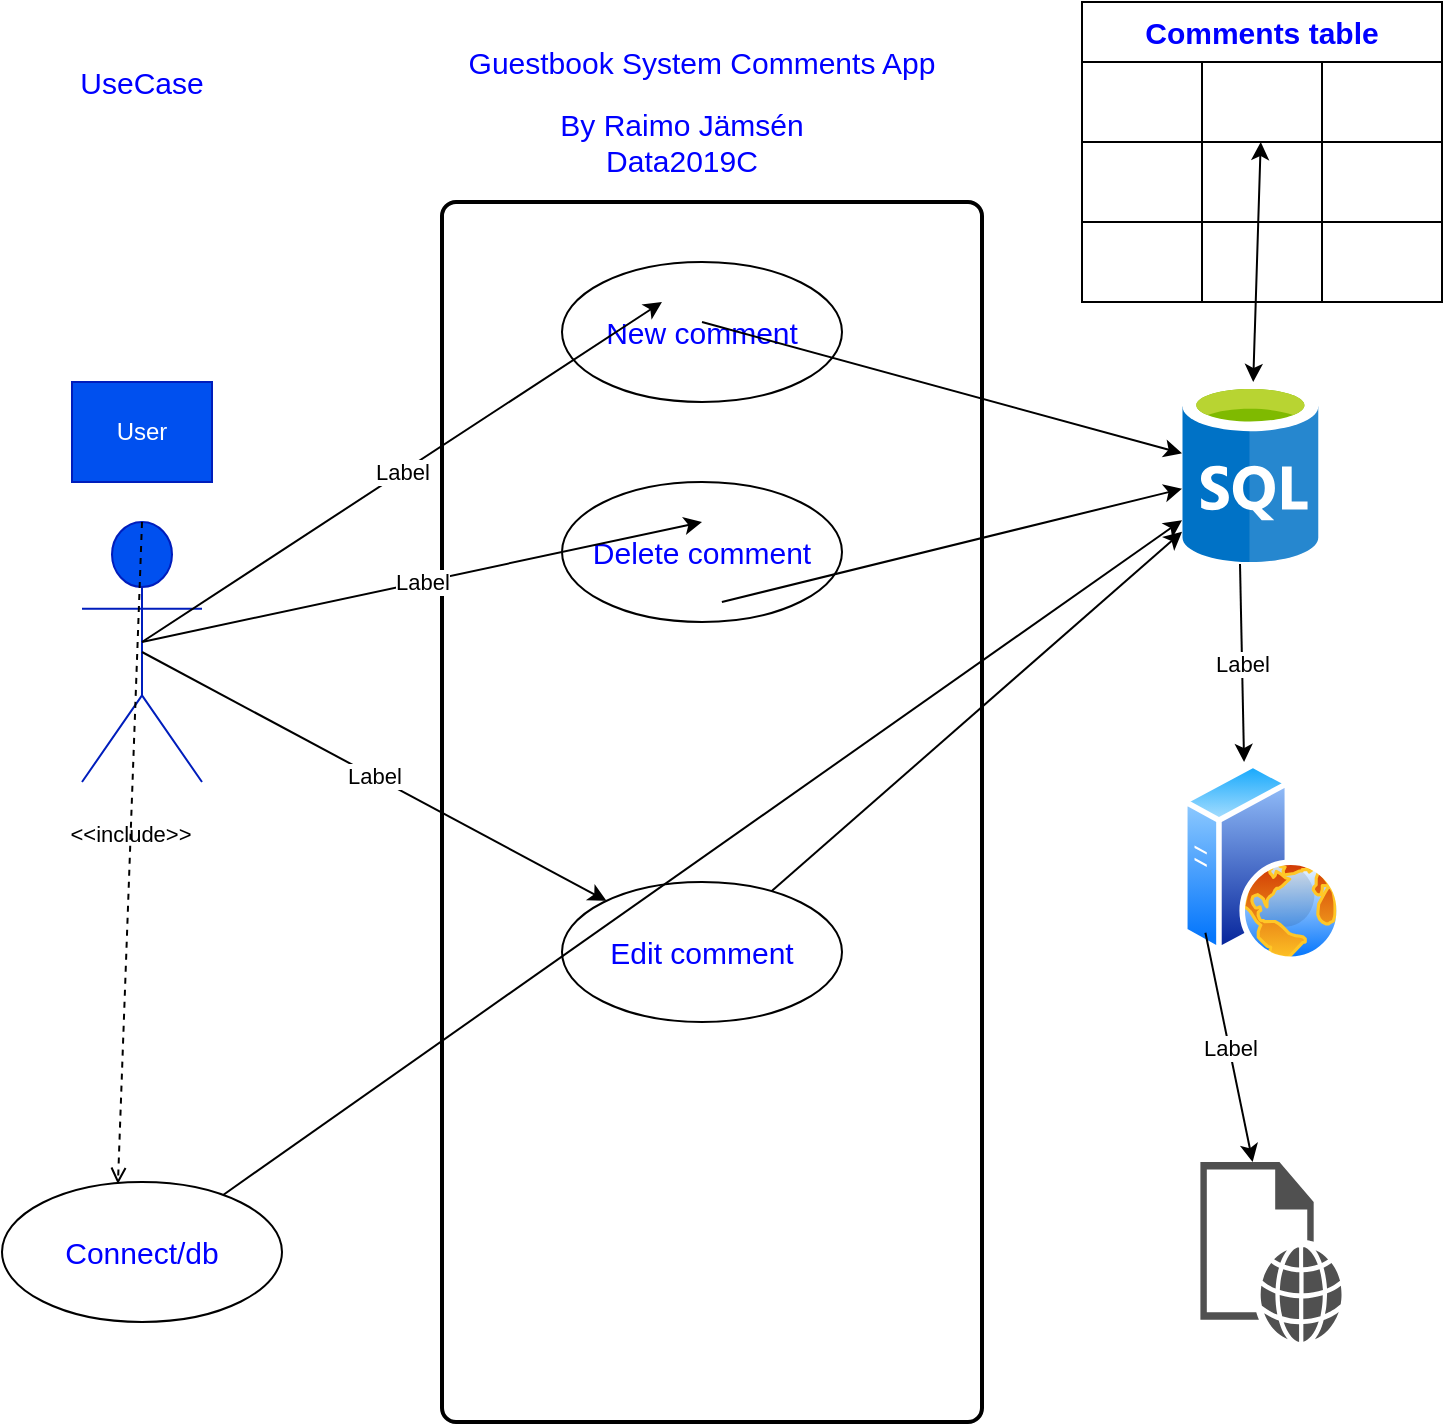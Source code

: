 <mxfile version="14.1.8" type="device"><diagram id="IKmD0fWMbBT1iy6hPiD3" name="Sivu-1"><mxGraphModel dx="1086" dy="806" grid="1" gridSize="10" guides="1" tooltips="1" connect="1" arrows="1" fold="1" page="1" pageScale="1" pageWidth="827" pageHeight="1169" math="0" shadow="0"><root><mxCell id="0"/><mxCell id="1" parent="0"/><mxCell id="Ljb6czTQdfI1nGDwGRRX-4" value="Actor" style="shape=umlActor;verticalLabelPosition=bottom;verticalAlign=top;html=1;outlineConnect=0;fillColor=#0050ef;strokeColor=#001DBC;fontColor=#ffffff;" parent="1" vertex="1"><mxGeometry x="70" y="270" width="60" height="130" as="geometry"/></mxCell><mxCell id="Ljb6czTQdfI1nGDwGRRX-5" value="User" style="text;html=1;strokeColor=#001DBC;fillColor=#0050ef;align=center;verticalAlign=middle;whiteSpace=wrap;rounded=0;fontColor=#ffffff;" parent="1" vertex="1"><mxGeometry x="65" y="200" width="70" height="50" as="geometry"/></mxCell><mxCell id="Ljb6czTQdfI1nGDwGRRX-8" value="" style="rounded=1;whiteSpace=wrap;html=1;absoluteArcSize=1;arcSize=14;strokeWidth=2;" parent="1" vertex="1"><mxGeometry x="250" y="110" width="270" height="610" as="geometry"/></mxCell><mxCell id="Ljb6czTQdfI1nGDwGRRX-9" value="Guestbook System Comments App" style="text;html=1;strokeColor=none;fillColor=none;align=center;verticalAlign=middle;whiteSpace=wrap;rounded=0;fontSize=15;fontColor=#0000FF;" parent="1" vertex="1"><mxGeometry x="260" y="20" width="240" height="40" as="geometry"/></mxCell><mxCell id="Ljb6czTQdfI1nGDwGRRX-11" value="New comment" style="ellipse;whiteSpace=wrap;html=1;fontSize=15;fontColor=#0000FF;" parent="1" vertex="1"><mxGeometry x="310" y="140" width="140" height="70" as="geometry"/></mxCell><mxCell id="Ljb6czTQdfI1nGDwGRRX-12" value="Delete comment" style="ellipse;whiteSpace=wrap;html=1;fontSize=15;fontColor=#0000FF;" parent="1" vertex="1"><mxGeometry x="310" y="250" width="140" height="70" as="geometry"/></mxCell><mxCell id="Ljb6czTQdfI1nGDwGRRX-13" value="Edit comment" style="ellipse;whiteSpace=wrap;html=1;fontSize=15;fontColor=#0000FF;" parent="1" vertex="1"><mxGeometry x="310" y="450" width="140" height="70" as="geometry"/></mxCell><mxCell id="Ljb6czTQdfI1nGDwGRRX-14" value="" style="aspect=fixed;html=1;points=[];align=center;image;fontSize=12;image=img/lib/mscae/SQL_Database_generic.svg;" parent="1" vertex="1"><mxGeometry x="620" y="200" width="68.4" height="90" as="geometry"/></mxCell><mxCell id="Ljb6czTQdfI1nGDwGRRX-20" value="By Raimo Jämsén Data2019C" style="text;html=1;strokeColor=none;fillColor=none;align=center;verticalAlign=middle;whiteSpace=wrap;rounded=0;fontSize=15;fontColor=#0000FF;" parent="1" vertex="1"><mxGeometry x="280" y="70" width="180" height="20" as="geometry"/></mxCell><mxCell id="Ljb6czTQdfI1nGDwGRRX-21" value="" style="aspect=fixed;perimeter=ellipsePerimeter;html=1;align=center;shadow=0;dashed=0;spacingTop=3;image;image=img/lib/active_directory/web_server.svg;fontSize=15;fontColor=#0000FF;" parent="1" vertex="1"><mxGeometry x="620" y="390" width="80" height="100" as="geometry"/></mxCell><mxCell id="Ljb6czTQdfI1nGDwGRRX-22" value="" style="pointerEvents=1;shadow=0;dashed=0;html=1;strokeColor=none;fillColor=#505050;labelPosition=center;verticalLabelPosition=bottom;verticalAlign=top;outlineConnect=0;align=center;shape=mxgraph.office.concepts.web_page;fontSize=15;fontColor=#0000FF;" parent="1" vertex="1"><mxGeometry x="629.2" y="590" width="70.8" height="90" as="geometry"/></mxCell><mxCell id="Ljb6czTQdfI1nGDwGRRX-23" value="" style="endArrow=classic;html=1;fontSize=15;fontColor=#0000FF;entryX=0.357;entryY=0.286;entryDx=0;entryDy=0;entryPerimeter=0;" parent="1" target="Ljb6czTQdfI1nGDwGRRX-11" edge="1"><mxGeometry relative="1" as="geometry"><mxPoint x="100" y="330" as="sourcePoint"/><mxPoint x="200" y="330" as="targetPoint"/></mxGeometry></mxCell><mxCell id="Ljb6czTQdfI1nGDwGRRX-24" value="Label" style="edgeLabel;resizable=0;html=1;align=center;verticalAlign=middle;" parent="Ljb6czTQdfI1nGDwGRRX-23" connectable="0" vertex="1"><mxGeometry relative="1" as="geometry"/></mxCell><mxCell id="Ljb6czTQdfI1nGDwGRRX-25" value="" style="endArrow=classic;html=1;fontSize=15;fontColor=#0000FF;entryX=0.5;entryY=0.286;entryDx=0;entryDy=0;entryPerimeter=0;" parent="1" target="Ljb6czTQdfI1nGDwGRRX-12" edge="1"><mxGeometry relative="1" as="geometry"><mxPoint x="100" y="330" as="sourcePoint"/><mxPoint x="460" y="380" as="targetPoint"/></mxGeometry></mxCell><mxCell id="Ljb6czTQdfI1nGDwGRRX-26" value="Label" style="edgeLabel;resizable=0;html=1;align=center;verticalAlign=middle;" parent="Ljb6czTQdfI1nGDwGRRX-25" connectable="0" vertex="1"><mxGeometry relative="1" as="geometry"/></mxCell><mxCell id="Ljb6czTQdfI1nGDwGRRX-27" value="" style="endArrow=classic;html=1;fontSize=15;fontColor=#0000FF;exitX=0.5;exitY=0.5;exitDx=0;exitDy=0;exitPerimeter=0;" parent="1" source="Ljb6czTQdfI1nGDwGRRX-4" target="Ljb6czTQdfI1nGDwGRRX-13" edge="1"><mxGeometry relative="1" as="geometry"><mxPoint x="360" y="380" as="sourcePoint"/><mxPoint x="460" y="380" as="targetPoint"/></mxGeometry></mxCell><mxCell id="Ljb6czTQdfI1nGDwGRRX-28" value="Label" style="edgeLabel;resizable=0;html=1;align=center;verticalAlign=middle;" parent="Ljb6czTQdfI1nGDwGRRX-27" connectable="0" vertex="1"><mxGeometry relative="1" as="geometry"/></mxCell><mxCell id="Ljb6czTQdfI1nGDwGRRX-29" value="Comments table" style="shape=table;html=1;whiteSpace=wrap;startSize=30;container=1;collapsible=0;childLayout=tableLayout;fontStyle=1;align=center;fontSize=15;fontColor=#0000FF;" parent="1" vertex="1"><mxGeometry x="570" y="10" width="180" height="150" as="geometry"/></mxCell><mxCell id="Ljb6czTQdfI1nGDwGRRX-30" value="" style="shape=partialRectangle;html=1;whiteSpace=wrap;collapsible=0;dropTarget=0;pointerEvents=0;fillColor=none;top=0;left=0;bottom=0;right=0;points=[[0,0.5],[1,0.5]];portConstraint=eastwest;" parent="Ljb6czTQdfI1nGDwGRRX-29" vertex="1"><mxGeometry y="30" width="180" height="40" as="geometry"/></mxCell><mxCell id="Ljb6czTQdfI1nGDwGRRX-31" value="" style="shape=partialRectangle;html=1;whiteSpace=wrap;connectable=0;fillColor=none;top=0;left=0;bottom=0;right=0;overflow=hidden;" parent="Ljb6czTQdfI1nGDwGRRX-30" vertex="1"><mxGeometry width="60" height="40" as="geometry"/></mxCell><mxCell id="Ljb6czTQdfI1nGDwGRRX-32" value="" style="shape=partialRectangle;html=1;whiteSpace=wrap;connectable=0;fillColor=none;top=0;left=0;bottom=0;right=0;overflow=hidden;" parent="Ljb6czTQdfI1nGDwGRRX-30" vertex="1"><mxGeometry x="60" width="60" height="40" as="geometry"/></mxCell><mxCell id="Ljb6czTQdfI1nGDwGRRX-33" value="" style="shape=partialRectangle;html=1;whiteSpace=wrap;connectable=0;fillColor=none;top=0;left=0;bottom=0;right=0;overflow=hidden;" parent="Ljb6czTQdfI1nGDwGRRX-30" vertex="1"><mxGeometry x="120" width="60" height="40" as="geometry"/></mxCell><mxCell id="Ljb6czTQdfI1nGDwGRRX-34" value="" style="shape=partialRectangle;html=1;whiteSpace=wrap;collapsible=0;dropTarget=0;pointerEvents=0;fillColor=none;top=0;left=0;bottom=0;right=0;points=[[0,0.5],[1,0.5]];portConstraint=eastwest;" parent="Ljb6czTQdfI1nGDwGRRX-29" vertex="1"><mxGeometry y="70" width="180" height="40" as="geometry"/></mxCell><mxCell id="Ljb6czTQdfI1nGDwGRRX-35" value="" style="shape=partialRectangle;html=1;whiteSpace=wrap;connectable=0;fillColor=none;top=0;left=0;bottom=0;right=0;overflow=hidden;" parent="Ljb6czTQdfI1nGDwGRRX-34" vertex="1"><mxGeometry width="60" height="40" as="geometry"/></mxCell><mxCell id="Ljb6czTQdfI1nGDwGRRX-36" value="" style="shape=partialRectangle;html=1;whiteSpace=wrap;connectable=0;fillColor=none;top=0;left=0;bottom=0;right=0;overflow=hidden;" parent="Ljb6czTQdfI1nGDwGRRX-34" vertex="1"><mxGeometry x="60" width="60" height="40" as="geometry"/></mxCell><mxCell id="Ljb6czTQdfI1nGDwGRRX-37" value="" style="shape=partialRectangle;html=1;whiteSpace=wrap;connectable=0;fillColor=none;top=0;left=0;bottom=0;right=0;overflow=hidden;" parent="Ljb6czTQdfI1nGDwGRRX-34" vertex="1"><mxGeometry x="120" width="60" height="40" as="geometry"/></mxCell><mxCell id="Ljb6czTQdfI1nGDwGRRX-38" value="" style="shape=partialRectangle;html=1;whiteSpace=wrap;collapsible=0;dropTarget=0;pointerEvents=0;fillColor=none;top=0;left=0;bottom=0;right=0;points=[[0,0.5],[1,0.5]];portConstraint=eastwest;" parent="Ljb6czTQdfI1nGDwGRRX-29" vertex="1"><mxGeometry y="110" width="180" height="40" as="geometry"/></mxCell><mxCell id="Ljb6czTQdfI1nGDwGRRX-39" value="" style="shape=partialRectangle;html=1;whiteSpace=wrap;connectable=0;fillColor=none;top=0;left=0;bottom=0;right=0;overflow=hidden;" parent="Ljb6czTQdfI1nGDwGRRX-38" vertex="1"><mxGeometry width="60" height="40" as="geometry"/></mxCell><mxCell id="Ljb6czTQdfI1nGDwGRRX-40" value="" style="shape=partialRectangle;html=1;whiteSpace=wrap;connectable=0;fillColor=none;top=0;left=0;bottom=0;right=0;overflow=hidden;" parent="Ljb6czTQdfI1nGDwGRRX-38" vertex="1"><mxGeometry x="60" width="60" height="40" as="geometry"/></mxCell><mxCell id="Ljb6czTQdfI1nGDwGRRX-41" value="" style="shape=partialRectangle;html=1;whiteSpace=wrap;connectable=0;fillColor=none;top=0;left=0;bottom=0;right=0;overflow=hidden;" parent="Ljb6czTQdfI1nGDwGRRX-38" vertex="1"><mxGeometry x="120" width="60" height="40" as="geometry"/></mxCell><mxCell id="Ljb6czTQdfI1nGDwGRRX-42" value="Connect/db" style="ellipse;whiteSpace=wrap;html=1;fontSize=15;fontColor=#0000FF;" parent="1" vertex="1"><mxGeometry x="30" y="600" width="140" height="70" as="geometry"/></mxCell><mxCell id="Ljb6czTQdfI1nGDwGRRX-47" value="" style="endArrow=classic;startArrow=classic;html=1;fontSize=15;fontColor=#0000FF;" parent="1" source="Ljb6czTQdfI1nGDwGRRX-14" target="Ljb6czTQdfI1nGDwGRRX-30" edge="1"><mxGeometry width="50" height="50" relative="1" as="geometry"><mxPoint x="390" y="400" as="sourcePoint"/><mxPoint x="440" y="350" as="targetPoint"/></mxGeometry></mxCell><mxCell id="Ljb6czTQdfI1nGDwGRRX-48" value="" style="endArrow=classic;html=1;fontSize=15;fontColor=#0000FF;exitX=0.424;exitY=1.011;exitDx=0;exitDy=0;exitPerimeter=0;entryX=0.388;entryY=0;entryDx=0;entryDy=0;entryPerimeter=0;" parent="1" source="Ljb6czTQdfI1nGDwGRRX-14" target="Ljb6czTQdfI1nGDwGRRX-21" edge="1"><mxGeometry relative="1" as="geometry"><mxPoint x="360" y="380" as="sourcePoint"/><mxPoint x="460" y="380" as="targetPoint"/></mxGeometry></mxCell><mxCell id="Ljb6czTQdfI1nGDwGRRX-49" value="Label" style="edgeLabel;resizable=0;html=1;align=center;verticalAlign=middle;" parent="Ljb6czTQdfI1nGDwGRRX-48" connectable="0" vertex="1"><mxGeometry relative="1" as="geometry"/></mxCell><mxCell id="Ljb6czTQdfI1nGDwGRRX-50" value="" style="endArrow=classic;html=1;fontSize=15;fontColor=#0000FF;exitX=0;exitY=1;exitDx=0;exitDy=0;" parent="1" source="Ljb6czTQdfI1nGDwGRRX-21" target="Ljb6czTQdfI1nGDwGRRX-22" edge="1"><mxGeometry relative="1" as="geometry"><mxPoint x="360" y="380" as="sourcePoint"/><mxPoint x="460" y="380" as="targetPoint"/></mxGeometry></mxCell><mxCell id="Ljb6czTQdfI1nGDwGRRX-51" value="Label" style="edgeLabel;resizable=0;html=1;align=center;verticalAlign=middle;" parent="Ljb6czTQdfI1nGDwGRRX-50" connectable="0" vertex="1"><mxGeometry relative="1" as="geometry"/></mxCell><mxCell id="Ljb6czTQdfI1nGDwGRRX-52" value="UseCase" style="text;html=1;strokeColor=none;fillColor=none;align=center;verticalAlign=middle;whiteSpace=wrap;rounded=0;fontSize=15;fontColor=#0000FF;" parent="1" vertex="1"><mxGeometry x="40" y="40" width="120" height="20" as="geometry"/></mxCell><mxCell id="Ljb6czTQdfI1nGDwGRRX-57" value="" style="endArrow=classic;html=1;fontSize=15;fontColor=#0000FF;exitX=0.5;exitY=0.429;exitDx=0;exitDy=0;exitPerimeter=0;" parent="1" source="Ljb6czTQdfI1nGDwGRRX-11" target="Ljb6czTQdfI1nGDwGRRX-14" edge="1"><mxGeometry width="50" height="50" relative="1" as="geometry"><mxPoint x="490" y="310" as="sourcePoint"/><mxPoint x="540" y="260" as="targetPoint"/></mxGeometry></mxCell><mxCell id="Ljb6czTQdfI1nGDwGRRX-58" value="" style="endArrow=classic;html=1;fontSize=15;fontColor=#0000FF;exitX=0.571;exitY=0.857;exitDx=0;exitDy=0;exitPerimeter=0;" parent="1" source="Ljb6czTQdfI1nGDwGRRX-12" target="Ljb6czTQdfI1nGDwGRRX-14" edge="1"><mxGeometry width="50" height="50" relative="1" as="geometry"><mxPoint x="490" y="310" as="sourcePoint"/><mxPoint x="540" y="260" as="targetPoint"/></mxGeometry></mxCell><mxCell id="Ljb6czTQdfI1nGDwGRRX-59" value="" style="endArrow=classic;html=1;fontSize=15;fontColor=#0000FF;" parent="1" source="Ljb6czTQdfI1nGDwGRRX-13" target="Ljb6czTQdfI1nGDwGRRX-14" edge="1"><mxGeometry width="50" height="50" relative="1" as="geometry"><mxPoint x="490" y="310" as="sourcePoint"/><mxPoint x="540" y="260" as="targetPoint"/></mxGeometry></mxCell><mxCell id="Ljb6czTQdfI1nGDwGRRX-60" value="" style="endArrow=classic;html=1;fontSize=15;fontColor=#0000FF;" parent="1" source="Ljb6czTQdfI1nGDwGRRX-42" target="Ljb6czTQdfI1nGDwGRRX-14" edge="1"><mxGeometry width="50" height="50" relative="1" as="geometry"><mxPoint x="490" y="310" as="sourcePoint"/><mxPoint x="540" y="260" as="targetPoint"/></mxGeometry></mxCell><mxCell id="6gHQ0_OY2XfC9mkd9F1--1" value="&amp;lt;&amp;lt;include&amp;gt;&amp;gt;" style="html=1;verticalAlign=bottom;labelBackgroundColor=none;endArrow=open;endFill=0;dashed=1;exitX=0.5;exitY=0;exitDx=0;exitDy=0;exitPerimeter=0;entryX=0.414;entryY=0.014;entryDx=0;entryDy=0;entryPerimeter=0;" edge="1" parent="1" source="Ljb6czTQdfI1nGDwGRRX-4" target="Ljb6czTQdfI1nGDwGRRX-42"><mxGeometry width="160" relative="1" as="geometry"><mxPoint x="330" y="410" as="sourcePoint"/><mxPoint x="490" y="410" as="targetPoint"/></mxGeometry></mxCell></root></mxGraphModel></diagram></mxfile>